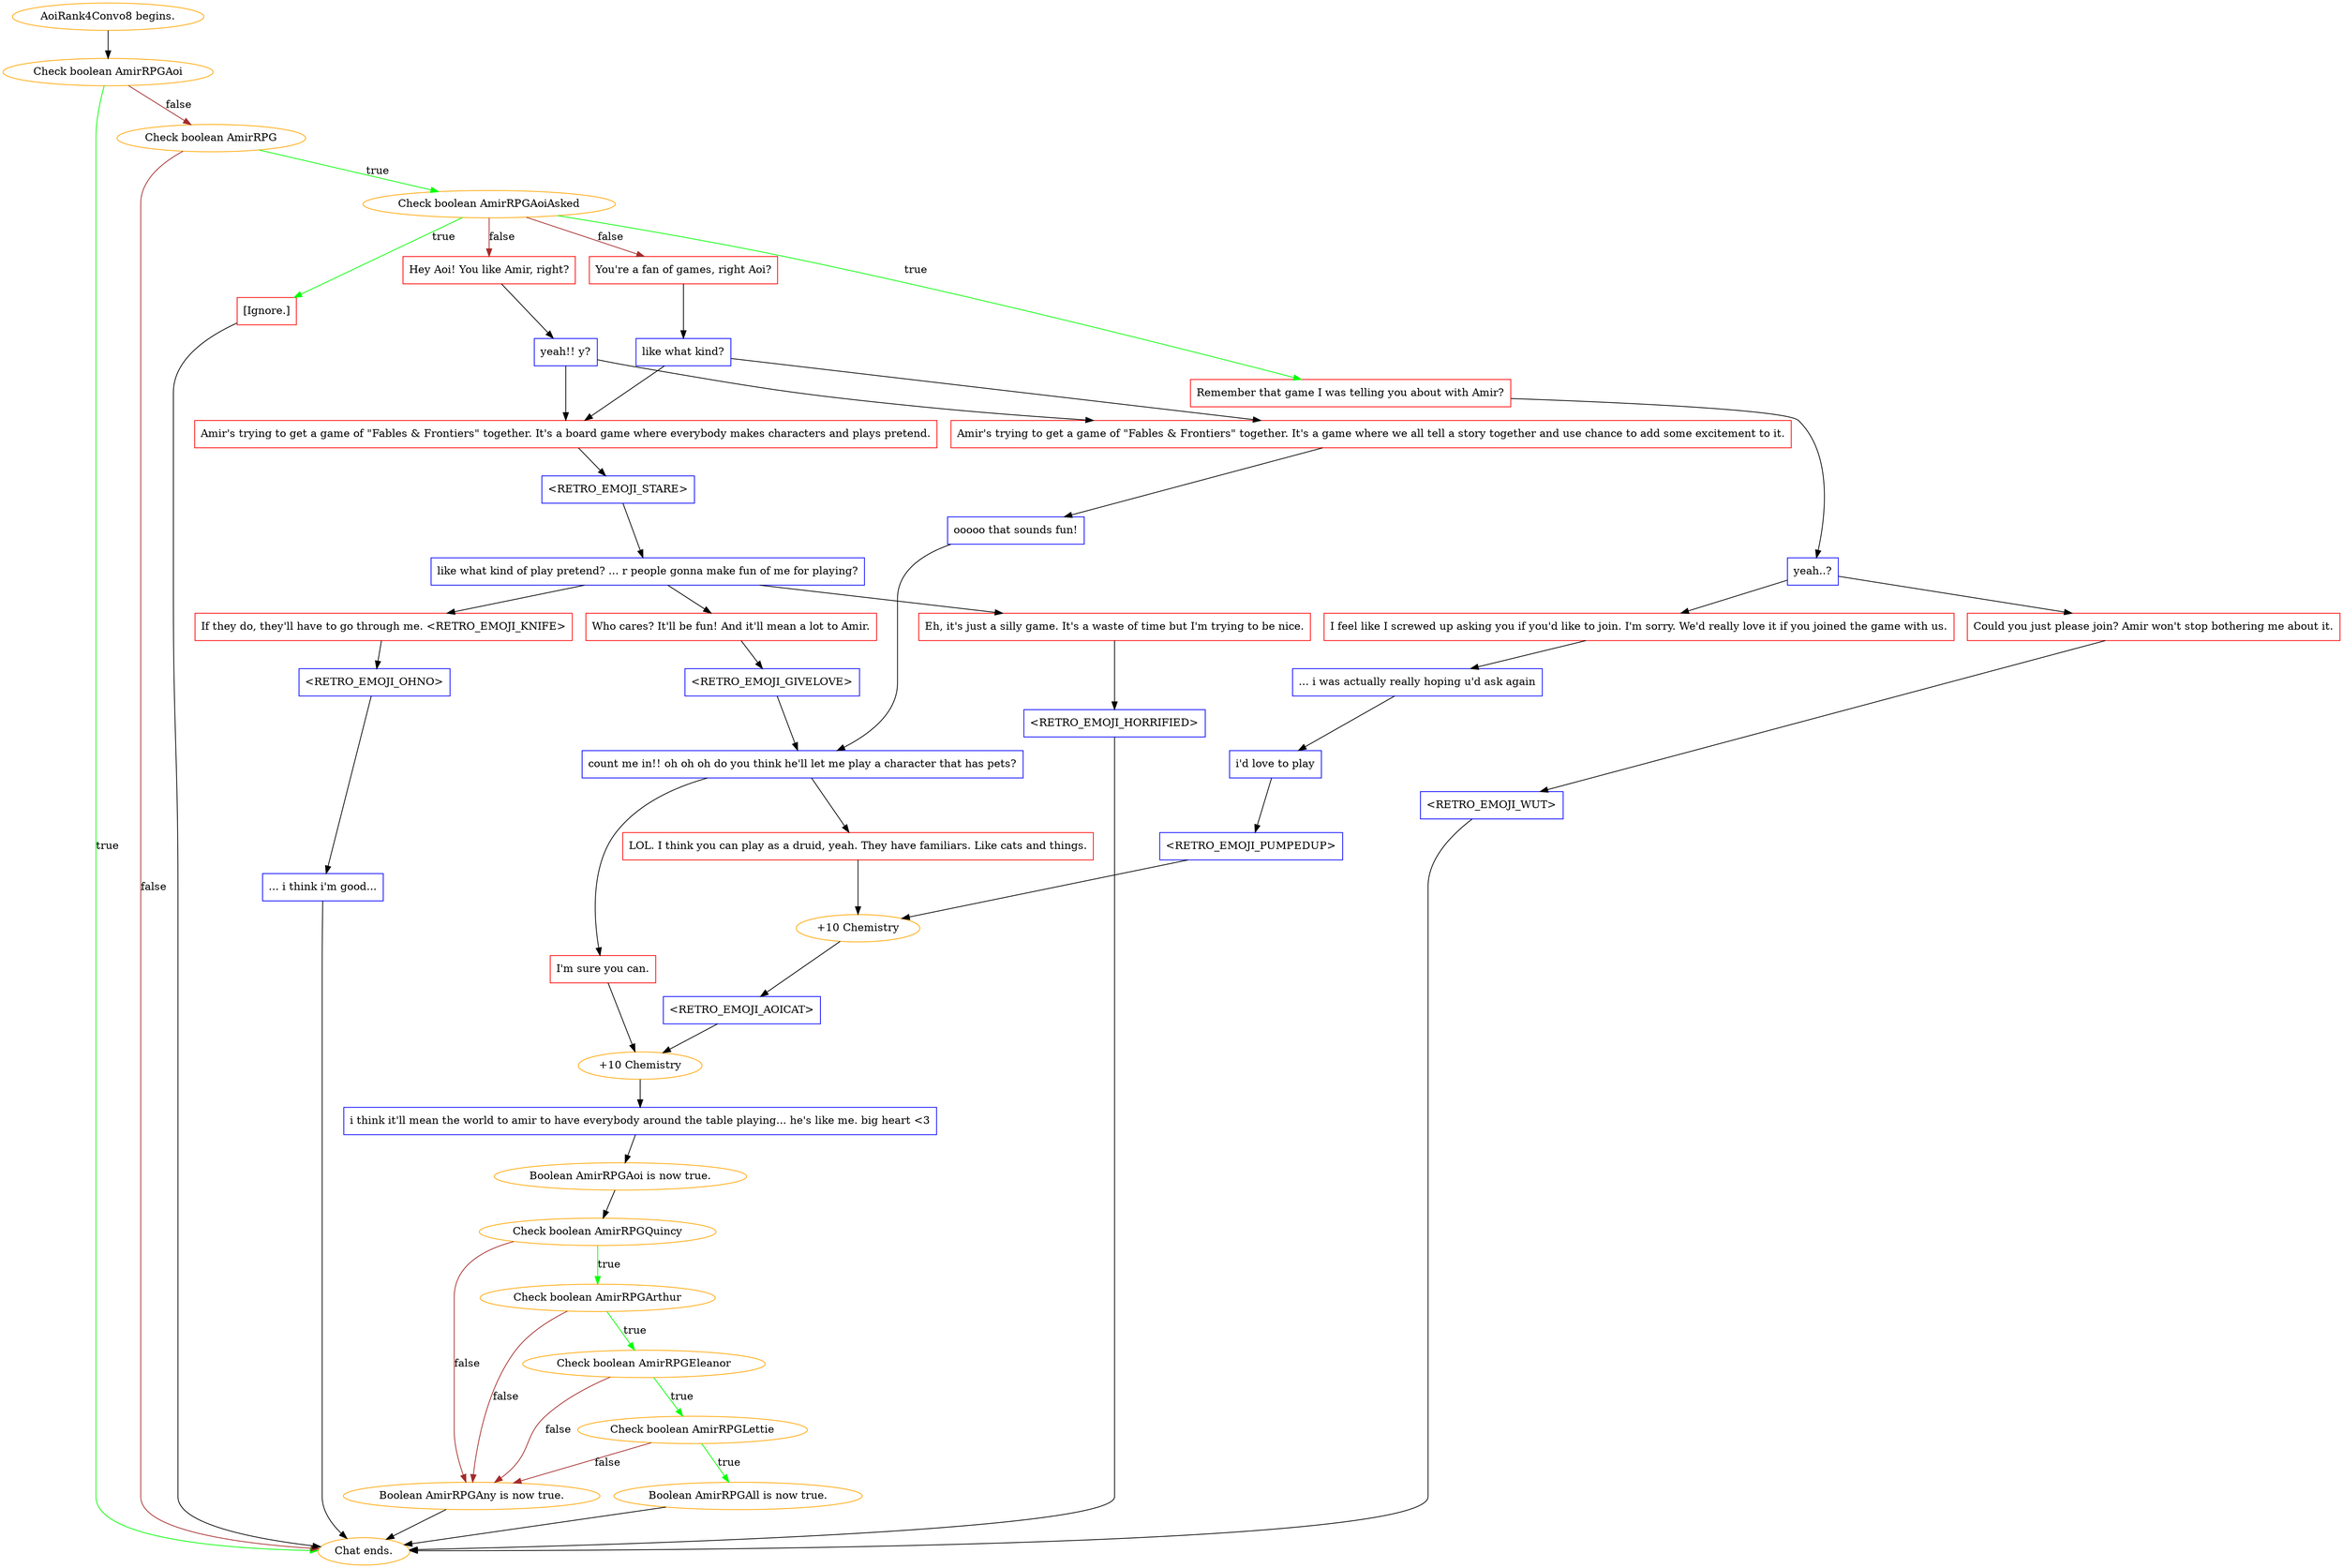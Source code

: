 digraph {
	"AoiRank4Convo8 begins." [color=orange];
		"AoiRank4Convo8 begins." -> j898937519;
	j898937519 [label="Check boolean AmirRPGAoi",color=orange];
		j898937519 -> "Chat ends." [label=true,color=green];
		j898937519 -> j3050584205 [label=false,color=brown];
	"Chat ends." [color=orange];
	j3050584205 [label="Check boolean AmirRPG",color=orange];
		j3050584205 -> j3798034211 [label=true,color=green];
		j3050584205 -> "Chat ends." [label=false,color=brown];
	j3798034211 [label="Check boolean AmirRPGAoiAsked",color=orange];
		j3798034211 -> j1012588887 [label=true,color=green];
		j3798034211 -> j3426972941 [label=true,color=green];
		j3798034211 -> j3539233536 [label=false,color=brown];
		j3798034211 -> j2699880186 [label=false,color=brown];
	j1012588887 [label="Remember that game I was telling you about with Amir?",shape=box,color=red];
		j1012588887 -> j701978720;
	j3426972941 [label="[Ignore.]",shape=box,color=red];
		j3426972941 -> "Chat ends.";
	j3539233536 [label="Hey Aoi! You like Amir, right?",shape=box,color=red];
		j3539233536 -> j281802501;
	j2699880186 [label="You're a fan of games, right Aoi?",shape=box,color=red];
		j2699880186 -> j2349165154;
	j701978720 [label="yeah..?",shape=box,color=blue];
		j701978720 -> j2072574000;
		j701978720 -> j87633733;
	j281802501 [label="yeah!! y?",shape=box,color=blue];
		j281802501 -> j3993944174;
		j281802501 -> j2431327743;
	j2349165154 [label="like what kind?",shape=box,color=blue];
		j2349165154 -> j3993944174;
		j2349165154 -> j2431327743;
	j2072574000 [label="I feel like I screwed up asking you if you'd like to join. I'm sorry. We'd really love it if you joined the game with us.",shape=box,color=red];
		j2072574000 -> j749482624;
	j87633733 [label="Could you just please join? Amir won't stop bothering me about it.",shape=box,color=red];
		j87633733 -> j3957335874;
	j3993944174 [label="Amir's trying to get a game of \"Fables & Frontiers\" together. It's a board game where everybody makes characters and plays pretend.",shape=box,color=red];
		j3993944174 -> j649267697;
	j2431327743 [label="Amir's trying to get a game of \"Fables & Frontiers\" together. It's a game where we all tell a story together and use chance to add some excitement to it.",shape=box,color=red];
		j2431327743 -> j3981800818;
	j749482624 [label="... i was actually really hoping u'd ask again",shape=box,color=blue];
		j749482624 -> j1983398949;
	j3957335874 [label="<RETRO_EMOJI_WUT>",shape=box,color=blue];
		j3957335874 -> "Chat ends.";
	j649267697 [label="<RETRO_EMOJI_STARE>",shape=box,color=blue];
		j649267697 -> j2854041204;
	j3981800818 [label="ooooo that sounds fun!",shape=box,color=blue];
		j3981800818 -> j3184580308;
	j1983398949 [label="i'd love to play",shape=box,color=blue];
		j1983398949 -> j2846309752;
	j2854041204 [label="like what kind of play pretend? ... r people gonna make fun of me for playing?",shape=box,color=blue];
		j2854041204 -> j4162302254;
		j2854041204 -> j275787347;
		j2854041204 -> j2631441568;
	j3184580308 [label="count me in!! oh oh oh do you think he'll let me play a character that has pets?",shape=box,color=blue];
		j3184580308 -> j2078998089;
		j3184580308 -> j3162839482;
	j2846309752 [label="<RETRO_EMOJI_PUMPEDUP>",shape=box,color=blue];
		j2846309752 -> j2391401983;
	j4162302254 [label="Eh, it's just a silly game. It's a waste of time but I'm trying to be nice.",shape=box,color=red];
		j4162302254 -> j1160114699;
	j275787347 [label="If they do, they'll have to go through me. <RETRO_EMOJI_KNIFE>",shape=box,color=red];
		j275787347 -> j3978264829;
	j2631441568 [label="Who cares? It'll be fun! And it'll mean a lot to Amir.",shape=box,color=red];
		j2631441568 -> j392187586;
	j2078998089 [label="LOL. I think you can play as a druid, yeah. They have familiars. Like cats and things.",shape=box,color=red];
		j2078998089 -> j2391401983;
	j3162839482 [label="I'm sure you can.",shape=box,color=red];
		j3162839482 -> j3475855438;
	j2391401983 [label="+10 Chemistry",color=orange];
		j2391401983 -> j622978710;
	j1160114699 [label="<RETRO_EMOJI_HORRIFIED>",shape=box,color=blue];
		j1160114699 -> "Chat ends.";
	j3978264829 [label="<RETRO_EMOJI_OHNO>",shape=box,color=blue];
		j3978264829 -> j1074164471;
	j392187586 [label="<RETRO_EMOJI_GIVELOVE>",shape=box,color=blue];
		j392187586 -> j3184580308;
	j3475855438 [label="+10 Chemistry",color=orange];
		j3475855438 -> j3157255903;
	j622978710 [label="<RETRO_EMOJI_AOICAT>",shape=box,color=blue];
		j622978710 -> j3475855438;
	j1074164471 [label="... i think i'm good...",shape=box,color=blue];
		j1074164471 -> "Chat ends.";
	j3157255903 [label="i think it'll mean the world to amir to have everybody around the table playing... he's like me. big heart <3",shape=box,color=blue];
		j3157255903 -> j2166522801;
	j2166522801 [label="Boolean AmirRPGAoi is now true.",color=orange];
		j2166522801 -> j1687186872;
	j1687186872 [label="Check boolean AmirRPGQuincy",color=orange];
		j1687186872 -> j2937353572 [label=true,color=green];
		j1687186872 -> j1992773596 [label=false,color=brown];
	j2937353572 [label="Check boolean AmirRPGArthur",color=orange];
		j2937353572 -> j1760217149 [label=true,color=green];
		j2937353572 -> j1992773596 [label=false,color=brown];
	j1992773596 [label="Boolean AmirRPGAny is now true.",color=orange];
		j1992773596 -> "Chat ends.";
	j1760217149 [label="Check boolean AmirRPGEleanor",color=orange];
		j1760217149 -> j2625085541 [label=true,color=green];
		j1760217149 -> j1992773596 [label=false,color=brown];
	j2625085541 [label="Check boolean AmirRPGLettie",color=orange];
		j2625085541 -> j2677000302 [label=true,color=green];
		j2625085541 -> j1992773596 [label=false,color=brown];
	j2677000302 [label="Boolean AmirRPGAll is now true.",color=orange];
		j2677000302 -> "Chat ends.";
}